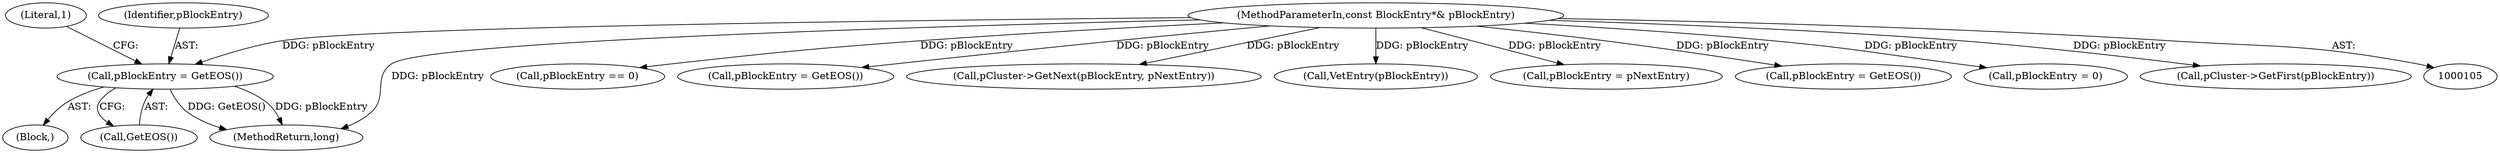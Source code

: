 digraph "1_Android_04839626ed859623901ebd3a5fd483982186b59d_81@pointer" {
"1000123" [label="(Call,pBlockEntry = GetEOS())"];
"1000106" [label="(MethodParameterIn,const BlockEntry*& pBlockEntry)"];
"1000158" [label="(Call,pBlockEntry == 0)"];
"1000122" [label="(Block,)"];
"1000136" [label="(Call,pBlockEntry = GetEOS())"];
"1000192" [label="(Call,pCluster->GetNext(pBlockEntry, pNextEntry))"];
"1000185" [label="(Call,VetEntry(pBlockEntry))"];
"1000123" [label="(Call,pBlockEntry = GetEOS())"];
"1000206" [label="(Call,pBlockEntry = pNextEntry)"];
"1000106" [label="(MethodParameterIn,const BlockEntry*& pBlockEntry)"];
"1000220" [label="(Call,pBlockEntry = GetEOS())"];
"1000125" [label="(Call,GetEOS())"];
"1000127" [label="(Literal,1)"];
"1000141" [label="(Call,pBlockEntry = 0)"];
"1000149" [label="(Call,pCluster->GetFirst(pBlockEntry))"];
"1000225" [label="(MethodReturn,long)"];
"1000124" [label="(Identifier,pBlockEntry)"];
"1000123" -> "1000122"  [label="AST: "];
"1000123" -> "1000125"  [label="CFG: "];
"1000124" -> "1000123"  [label="AST: "];
"1000125" -> "1000123"  [label="AST: "];
"1000127" -> "1000123"  [label="CFG: "];
"1000123" -> "1000225"  [label="DDG: GetEOS()"];
"1000123" -> "1000225"  [label="DDG: pBlockEntry"];
"1000106" -> "1000123"  [label="DDG: pBlockEntry"];
"1000106" -> "1000105"  [label="AST: "];
"1000106" -> "1000225"  [label="DDG: pBlockEntry"];
"1000106" -> "1000136"  [label="DDG: pBlockEntry"];
"1000106" -> "1000141"  [label="DDG: pBlockEntry"];
"1000106" -> "1000149"  [label="DDG: pBlockEntry"];
"1000106" -> "1000158"  [label="DDG: pBlockEntry"];
"1000106" -> "1000185"  [label="DDG: pBlockEntry"];
"1000106" -> "1000192"  [label="DDG: pBlockEntry"];
"1000106" -> "1000206"  [label="DDG: pBlockEntry"];
"1000106" -> "1000220"  [label="DDG: pBlockEntry"];
}
